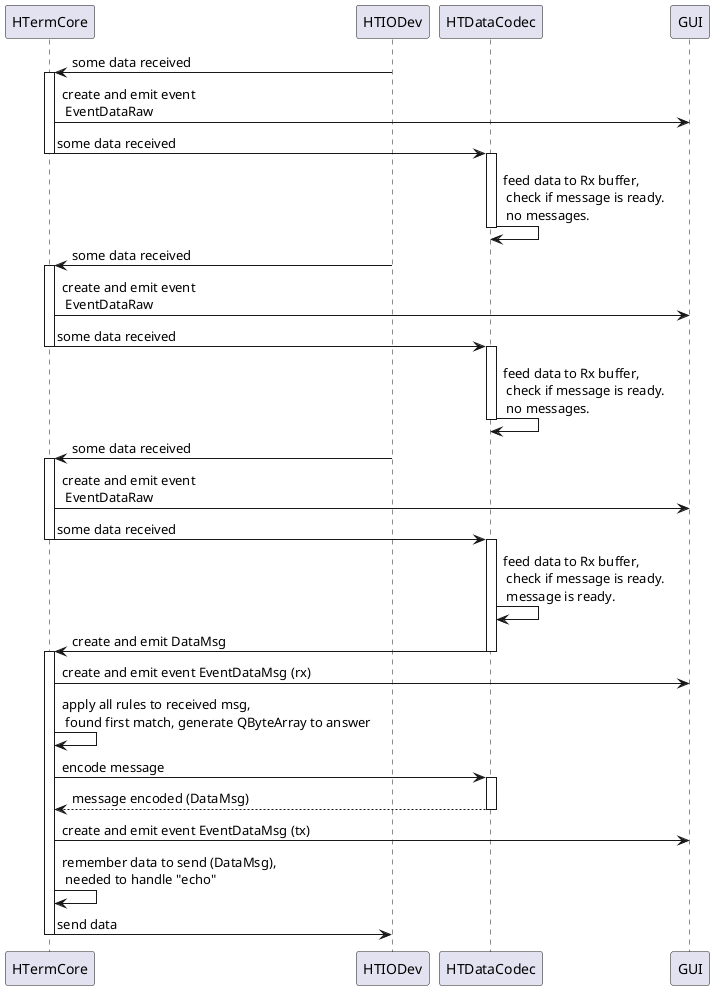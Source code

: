 @startuml

participant HTermCore
participant HTIODev
participant HTDataCodec
participant GUI

HTIODev -> HTermCore: some data received
activate HTermCore
HTermCore -> GUI: create and emit event \n EventDataRaw
HTermCore -> HTDataCodec: some data received
deactivate HTermCore
activate HTDataCodec
HTDataCodec -> HTDataCodec: feed data to Rx buffer, \n check if message is ready. \n no messages.
deactivate HTDataCodec

HTIODev -> HTermCore: some data received
activate HTermCore
HTermCore -> GUI: create and emit event \n EventDataRaw
HTermCore -> HTDataCodec: some data received
deactivate HTermCore
activate HTDataCodec
HTDataCodec -> HTDataCodec: feed data to Rx buffer, \n check if message is ready. \n no messages.
deactivate HTDataCodec

HTIODev -> HTermCore: some data received
activate HTermCore
HTermCore -> GUI: create and emit event \n EventDataRaw
HTermCore -> HTDataCodec: some data received
deactivate HTermCore
activate HTDataCodec
HTDataCodec -> HTDataCodec: feed data to Rx buffer, \n check if message is ready. \n message is ready.

HTDataCodec -> HTermCore: create and emit DataMsg
deactivate HTDataCodec
activate HTermCore
HTermCore -> GUI: create and emit event EventDataMsg (rx)

HTermCore -> HTermCore: apply all rules to received msg, \n found first match, generate QByteArray to answer

HTermCore -> HTDataCodec: encode message
activate HTDataCodec

HTermCore <-- HTDataCodec: message encoded (DataMsg)
deactivate HTDataCodec

HTermCore -> GUI: create and emit event EventDataMsg (tx)

HTermCore -> HTermCore: remember data to send (DataMsg), \n needed to handle "echo"

HTermCore -> HTIODev: send data
deactivate HTermCore

@enduml
